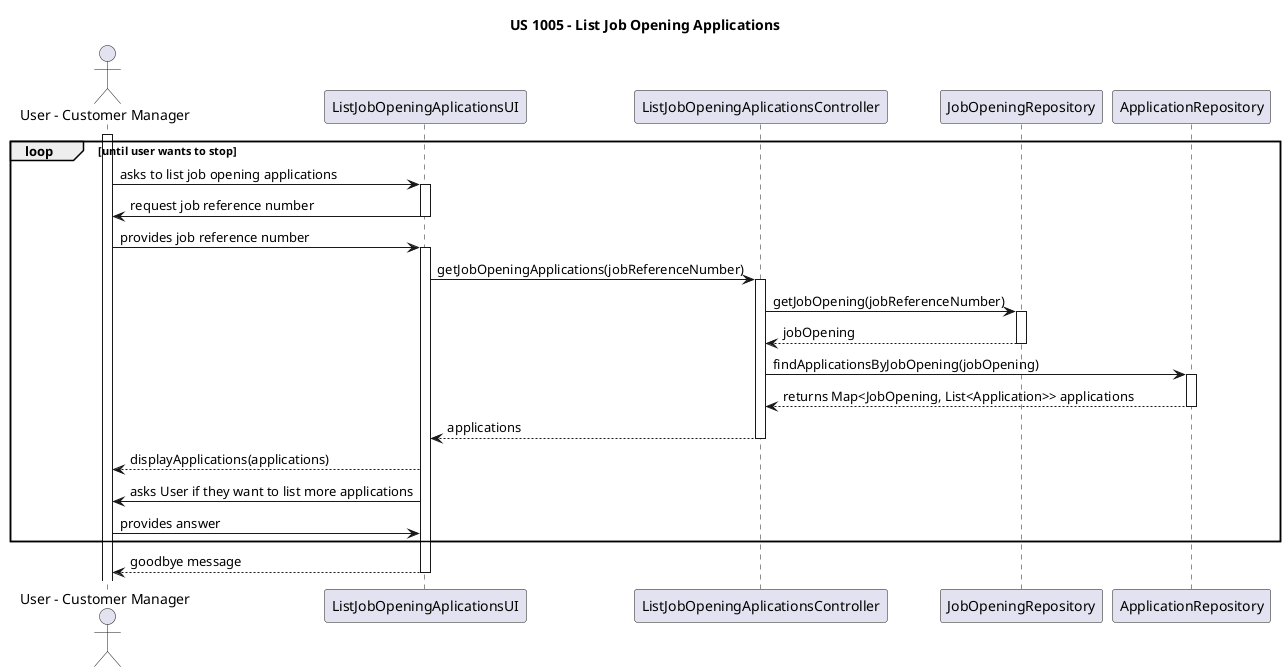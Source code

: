 
@startuml

title US 1005 - List Job Opening Applications

actor "User - Customer Manager" as User

participant "ListJobOpeningAplicationsUI" as UI
participant "ListJobOpeningAplicationsController" as Controller
participant "JobOpeningRepository" as Repository
participant "ApplicationRepository" as ApplicationRepository



loop until user wants to stop
activate User

User -> UI: asks to list job opening applications

activate UI

UI -> User: request job reference number

deactivate UI

User -> UI: provides job reference number

activate UI

UI -> Controller: getJobOpeningApplications(jobReferenceNumber)

activate Controller

Controller -> Repository: getJobOpening(jobReferenceNumber)
activate Repository

Repository --> Controller: jobOpening
deactivate Repository

Controller -> ApplicationRepository: findApplicationsByJobOpening(jobOpening)
activate ApplicationRepository

ApplicationRepository --> Controller:  returns Map<JobOpening, List<Application>> applications

deactivate ApplicationRepository
Controller --> UI: applications
deactivate Controller

UI --> User: displayApplications(applications)


UI -> User : asks User if they want to list more applications

User -> UI: provides answer

end loop

UI --> User: goodbye message

deactivate UI

@enduml